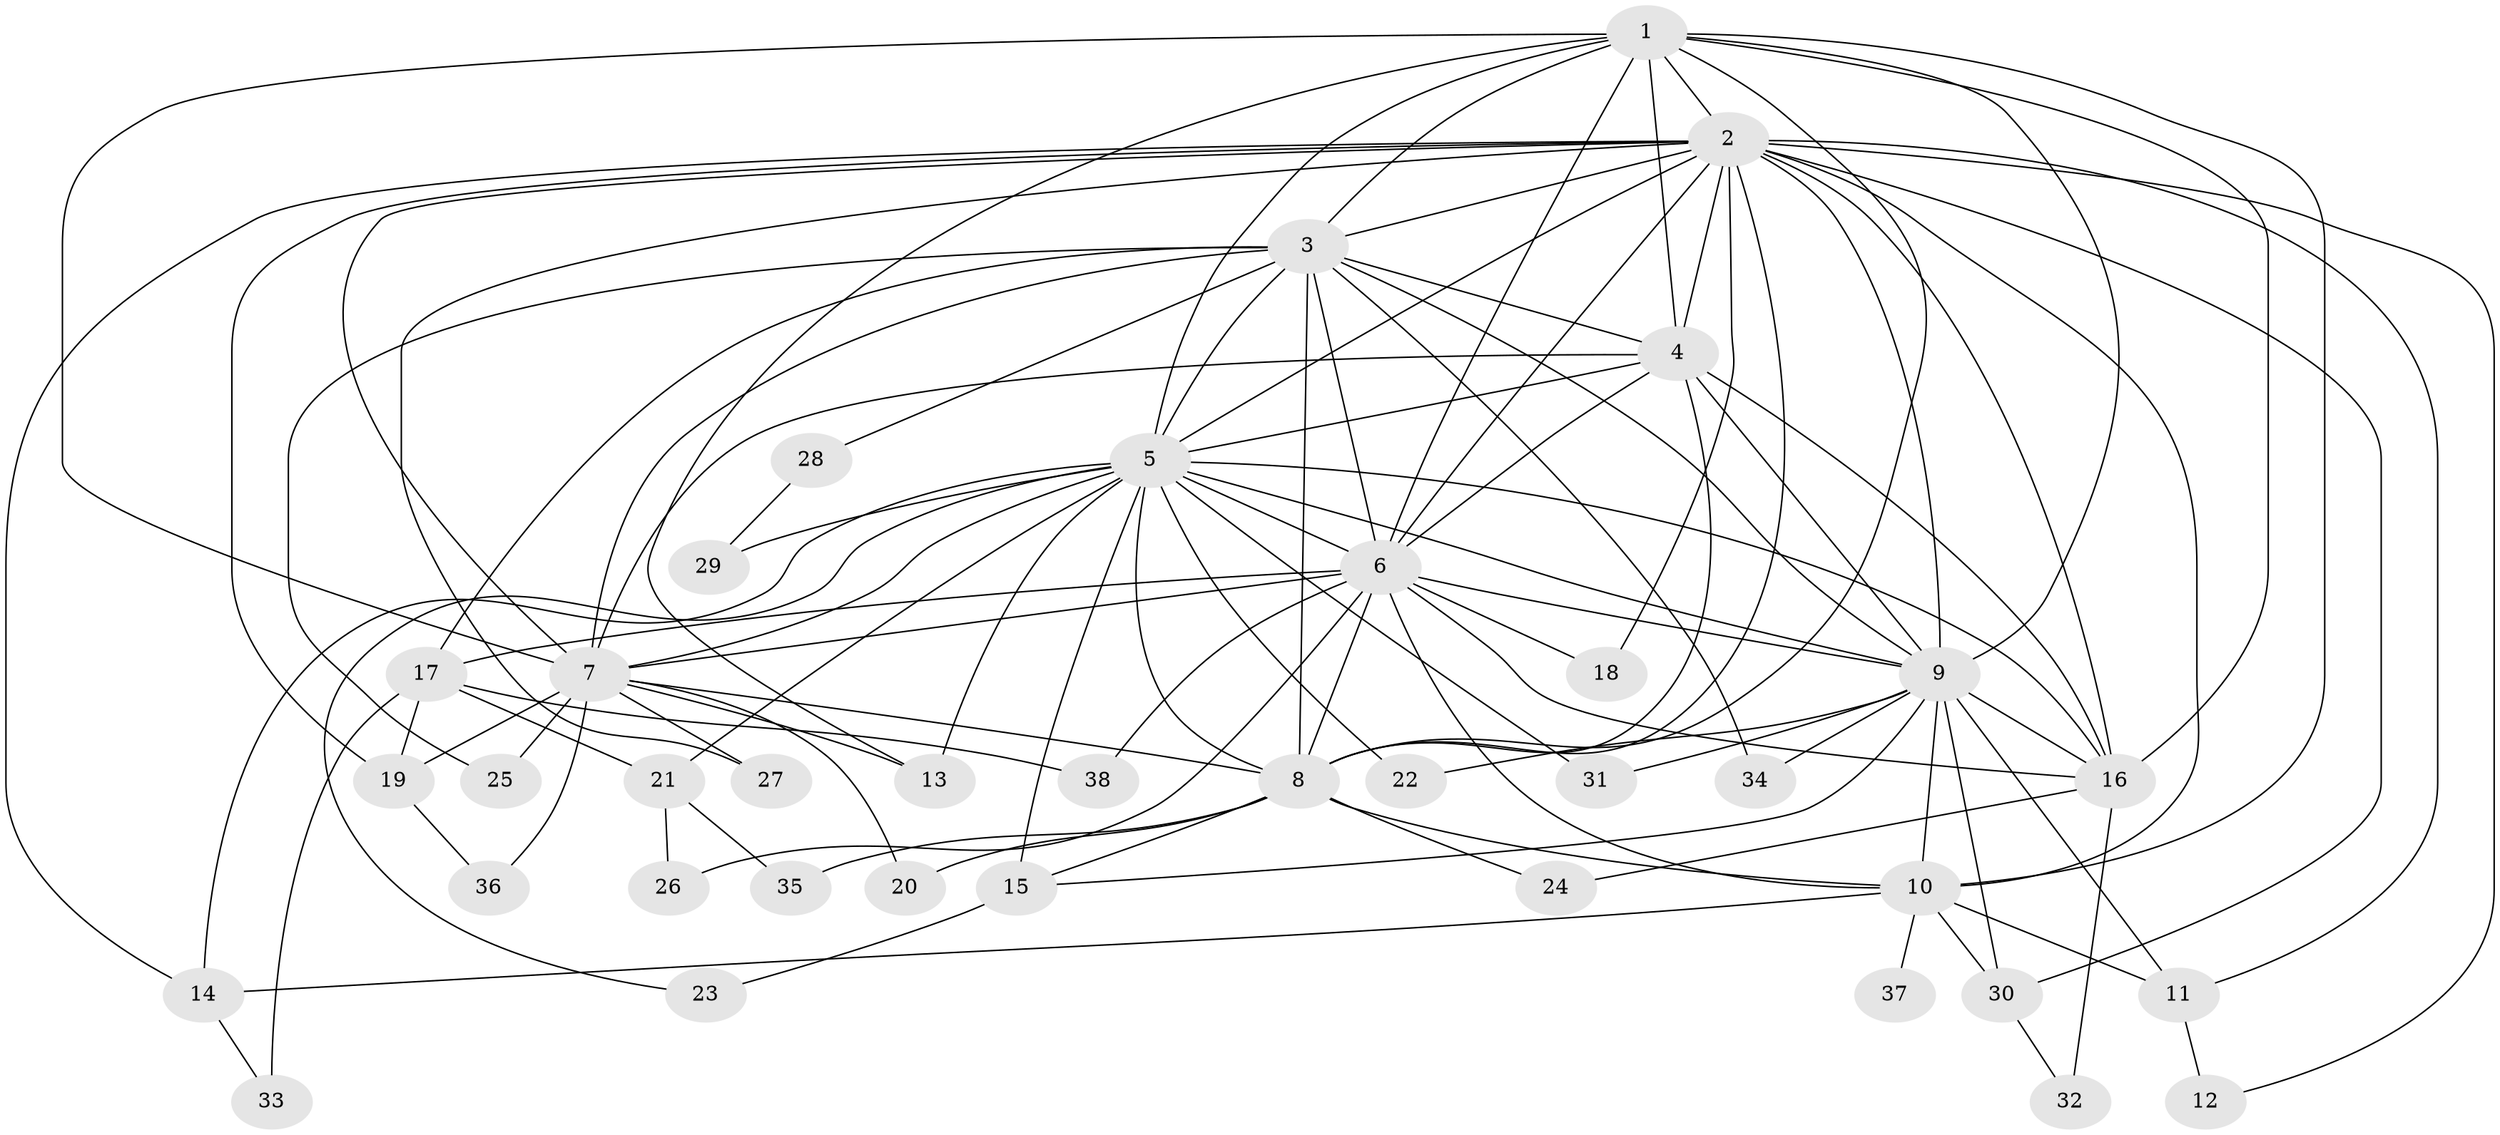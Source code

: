 // original degree distribution, {10: 0.013333333333333334, 23: 0.013333333333333334, 18: 0.02666666666666667, 20: 0.013333333333333334, 24: 0.013333333333333334, 12: 0.013333333333333334, 22: 0.013333333333333334, 17: 0.013333333333333334, 15: 0.013333333333333334, 2: 0.6, 6: 0.02666666666666667, 4: 0.10666666666666667, 3: 0.10666666666666667, 5: 0.013333333333333334, 8: 0.013333333333333334}
// Generated by graph-tools (version 1.1) at 2025/49/03/04/25 22:49:53]
// undirected, 38 vertices, 103 edges
graph export_dot {
  node [color=gray90,style=filled];
  1;
  2;
  3;
  4;
  5;
  6;
  7;
  8;
  9;
  10;
  11;
  12;
  13;
  14;
  15;
  16;
  17;
  18;
  19;
  20;
  21;
  22;
  23;
  24;
  25;
  26;
  27;
  28;
  29;
  30;
  31;
  32;
  33;
  34;
  35;
  36;
  37;
  38;
  1 -- 2 [weight=2.0];
  1 -- 3 [weight=4.0];
  1 -- 4 [weight=2.0];
  1 -- 5 [weight=2.0];
  1 -- 6 [weight=3.0];
  1 -- 7 [weight=2.0];
  1 -- 8 [weight=2.0];
  1 -- 9 [weight=2.0];
  1 -- 10 [weight=5.0];
  1 -- 13 [weight=1.0];
  1 -- 16 [weight=1.0];
  2 -- 3 [weight=3.0];
  2 -- 4 [weight=1.0];
  2 -- 5 [weight=1.0];
  2 -- 6 [weight=1.0];
  2 -- 7 [weight=1.0];
  2 -- 8 [weight=1.0];
  2 -- 9 [weight=2.0];
  2 -- 10 [weight=2.0];
  2 -- 11 [weight=1.0];
  2 -- 12 [weight=1.0];
  2 -- 14 [weight=1.0];
  2 -- 16 [weight=1.0];
  2 -- 18 [weight=1.0];
  2 -- 19 [weight=2.0];
  2 -- 27 [weight=1.0];
  2 -- 30 [weight=1.0];
  3 -- 4 [weight=3.0];
  3 -- 5 [weight=2.0];
  3 -- 6 [weight=2.0];
  3 -- 7 [weight=3.0];
  3 -- 8 [weight=3.0];
  3 -- 9 [weight=1.0];
  3 -- 17 [weight=1.0];
  3 -- 25 [weight=1.0];
  3 -- 28 [weight=1.0];
  3 -- 34 [weight=1.0];
  4 -- 5 [weight=1.0];
  4 -- 6 [weight=1.0];
  4 -- 7 [weight=1.0];
  4 -- 8 [weight=1.0];
  4 -- 9 [weight=13.0];
  4 -- 16 [weight=1.0];
  5 -- 6 [weight=2.0];
  5 -- 7 [weight=1.0];
  5 -- 8 [weight=1.0];
  5 -- 9 [weight=2.0];
  5 -- 13 [weight=1.0];
  5 -- 14 [weight=1.0];
  5 -- 15 [weight=2.0];
  5 -- 16 [weight=1.0];
  5 -- 21 [weight=1.0];
  5 -- 22 [weight=1.0];
  5 -- 23 [weight=1.0];
  5 -- 29 [weight=1.0];
  5 -- 31 [weight=1.0];
  6 -- 7 [weight=1.0];
  6 -- 8 [weight=1.0];
  6 -- 9 [weight=1.0];
  6 -- 10 [weight=1.0];
  6 -- 16 [weight=1.0];
  6 -- 17 [weight=1.0];
  6 -- 18 [weight=1.0];
  6 -- 26 [weight=1.0];
  6 -- 38 [weight=1.0];
  7 -- 8 [weight=1.0];
  7 -- 13 [weight=2.0];
  7 -- 19 [weight=1.0];
  7 -- 20 [weight=1.0];
  7 -- 25 [weight=1.0];
  7 -- 27 [weight=1.0];
  7 -- 36 [weight=1.0];
  8 -- 10 [weight=1.0];
  8 -- 15 [weight=1.0];
  8 -- 20 [weight=1.0];
  8 -- 24 [weight=1.0];
  8 -- 35 [weight=1.0];
  9 -- 10 [weight=1.0];
  9 -- 11 [weight=1.0];
  9 -- 15 [weight=1.0];
  9 -- 16 [weight=1.0];
  9 -- 22 [weight=1.0];
  9 -- 30 [weight=1.0];
  9 -- 31 [weight=1.0];
  9 -- 34 [weight=1.0];
  10 -- 11 [weight=1.0];
  10 -- 14 [weight=1.0];
  10 -- 30 [weight=1.0];
  10 -- 37 [weight=2.0];
  11 -- 12 [weight=1.0];
  14 -- 33 [weight=1.0];
  15 -- 23 [weight=1.0];
  16 -- 24 [weight=1.0];
  16 -- 32 [weight=1.0];
  17 -- 19 [weight=1.0];
  17 -- 21 [weight=1.0];
  17 -- 33 [weight=1.0];
  17 -- 38 [weight=1.0];
  19 -- 36 [weight=1.0];
  21 -- 26 [weight=1.0];
  21 -- 35 [weight=1.0];
  28 -- 29 [weight=1.0];
  30 -- 32 [weight=1.0];
}
